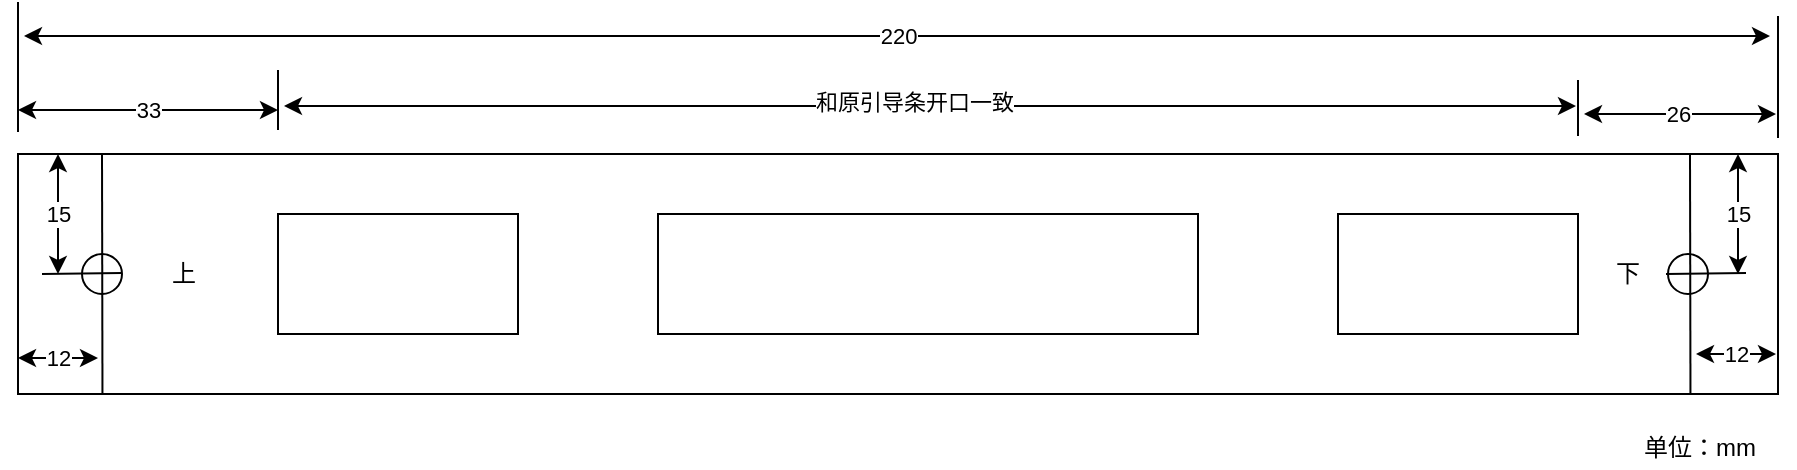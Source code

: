 <mxfile>
    <diagram id="GsUPBxcJ1dt0C52alu3n" name="第 1 页">
        <mxGraphModel dx="1500" dy="800" grid="0" gridSize="10" guides="1" tooltips="1" connect="1" arrows="1" fold="1" page="0" pageScale="1" pageWidth="827" pageHeight="1169" math="0" shadow="0">
            <root>
                <mxCell id="0"/>
                <mxCell id="1" parent="0"/>
                <mxCell id="2" value="" style="rounded=0;whiteSpace=wrap;html=1;" vertex="1" parent="1">
                    <mxGeometry y="360" width="880" height="120" as="geometry"/>
                </mxCell>
                <mxCell id="4" value="" style="ellipse;whiteSpace=wrap;html=1;aspect=fixed;" vertex="1" parent="1">
                    <mxGeometry x="32" y="410" width="20" height="20" as="geometry"/>
                </mxCell>
                <mxCell id="3" value="" style="endArrow=none;html=1;exitX=0.048;exitY=1;exitDx=0;exitDy=0;exitPerimeter=0;" edge="1" parent="1" source="2">
                    <mxGeometry width="50" height="50" relative="1" as="geometry">
                        <mxPoint x="42" y="440" as="sourcePoint"/>
                        <mxPoint x="42" y="360" as="targetPoint"/>
                    </mxGeometry>
                </mxCell>
                <mxCell id="5" value="" style="endArrow=none;html=1;" edge="1" parent="1">
                    <mxGeometry width="50" height="50" relative="1" as="geometry">
                        <mxPoint x="12" y="420" as="sourcePoint"/>
                        <mxPoint x="52" y="419.5" as="targetPoint"/>
                    </mxGeometry>
                </mxCell>
                <mxCell id="7" value="12" style="endArrow=classic;startArrow=classic;html=1;" edge="1" parent="1">
                    <mxGeometry width="50" height="50" relative="1" as="geometry">
                        <mxPoint y="462" as="sourcePoint"/>
                        <mxPoint x="40" y="462" as="targetPoint"/>
                    </mxGeometry>
                </mxCell>
                <mxCell id="9" value="15" style="endArrow=classic;startArrow=classic;html=1;" edge="1" parent="1">
                    <mxGeometry width="50" height="50" relative="1" as="geometry">
                        <mxPoint x="20" y="420" as="sourcePoint"/>
                        <mxPoint x="20" y="360" as="targetPoint"/>
                    </mxGeometry>
                </mxCell>
                <mxCell id="10" value="" style="rounded=0;whiteSpace=wrap;html=1;" vertex="1" parent="1">
                    <mxGeometry x="130" y="390" width="120" height="60" as="geometry"/>
                </mxCell>
                <mxCell id="11" value="33" style="endArrow=classic;startArrow=classic;html=1;" edge="1" parent="1">
                    <mxGeometry width="50" height="50" relative="1" as="geometry">
                        <mxPoint y="338" as="sourcePoint"/>
                        <mxPoint x="130" y="338" as="targetPoint"/>
                    </mxGeometry>
                </mxCell>
                <mxCell id="12" value="" style="rounded=0;whiteSpace=wrap;html=1;" vertex="1" parent="1">
                    <mxGeometry x="320" y="390" width="270" height="60" as="geometry"/>
                </mxCell>
                <mxCell id="13" value="" style="rounded=0;whiteSpace=wrap;html=1;" vertex="1" parent="1">
                    <mxGeometry x="660" y="390" width="120" height="60" as="geometry"/>
                </mxCell>
                <mxCell id="14" value="" style="ellipse;whiteSpace=wrap;html=1;aspect=fixed;" vertex="1" parent="1">
                    <mxGeometry x="825" y="410" width="20" height="20" as="geometry"/>
                </mxCell>
                <mxCell id="15" value="" style="endArrow=none;html=1;exitX=0.048;exitY=1;exitDx=0;exitDy=0;exitPerimeter=0;" edge="1" parent="1">
                    <mxGeometry width="50" height="50" relative="1" as="geometry">
                        <mxPoint x="836.24" y="480" as="sourcePoint"/>
                        <mxPoint x="836" y="360" as="targetPoint"/>
                    </mxGeometry>
                </mxCell>
                <mxCell id="16" value="" style="endArrow=none;html=1;" edge="1" parent="1">
                    <mxGeometry width="50" height="50" relative="1" as="geometry">
                        <mxPoint x="824" y="420" as="sourcePoint"/>
                        <mxPoint x="864" y="419.5" as="targetPoint"/>
                    </mxGeometry>
                </mxCell>
                <mxCell id="17" value="12" style="endArrow=classic;startArrow=classic;html=1;" edge="1" parent="1">
                    <mxGeometry width="50" height="50" relative="1" as="geometry">
                        <mxPoint x="839" y="460" as="sourcePoint"/>
                        <mxPoint x="879" y="460" as="targetPoint"/>
                    </mxGeometry>
                </mxCell>
                <mxCell id="18" value="15" style="endArrow=classic;startArrow=classic;html=1;" edge="1" parent="1">
                    <mxGeometry width="50" height="50" relative="1" as="geometry">
                        <mxPoint x="860" y="420" as="sourcePoint"/>
                        <mxPoint x="860" y="360" as="targetPoint"/>
                    </mxGeometry>
                </mxCell>
                <mxCell id="21" value="26" style="endArrow=classic;startArrow=classic;html=1;" edge="1" parent="1">
                    <mxGeometry x="-0.021" width="50" height="50" relative="1" as="geometry">
                        <mxPoint x="783" y="340" as="sourcePoint"/>
                        <mxPoint x="879" y="340" as="targetPoint"/>
                        <mxPoint as="offset"/>
                    </mxGeometry>
                </mxCell>
                <mxCell id="23" value="" style="endArrow=none;html=1;" edge="1" parent="1">
                    <mxGeometry width="50" height="50" relative="1" as="geometry">
                        <mxPoint x="130" y="348" as="sourcePoint"/>
                        <mxPoint x="130" y="318" as="targetPoint"/>
                    </mxGeometry>
                </mxCell>
                <mxCell id="24" value="" style="endArrow=none;html=1;" edge="1" parent="1">
                    <mxGeometry width="50" height="50" relative="1" as="geometry">
                        <mxPoint x="780" y="351" as="sourcePoint"/>
                        <mxPoint x="780" y="323" as="targetPoint"/>
                    </mxGeometry>
                </mxCell>
                <mxCell id="26" value="" style="endArrow=classic;startArrow=classic;html=1;" edge="1" parent="1">
                    <mxGeometry width="50" height="50" relative="1" as="geometry">
                        <mxPoint x="133" y="336" as="sourcePoint"/>
                        <mxPoint x="779" y="336" as="targetPoint"/>
                    </mxGeometry>
                </mxCell>
                <mxCell id="27" value="和原引导条开口一致" style="edgeLabel;html=1;align=center;verticalAlign=middle;resizable=0;points=[];" vertex="1" connectable="0" parent="26">
                    <mxGeometry x="0.149" y="2" relative="1" as="geometry">
                        <mxPoint x="-56" as="offset"/>
                    </mxGeometry>
                </mxCell>
                <mxCell id="30" value="" style="endArrow=none;html=1;" edge="1" parent="1">
                    <mxGeometry width="50" height="50" relative="1" as="geometry">
                        <mxPoint y="349" as="sourcePoint"/>
                        <mxPoint y="284" as="targetPoint"/>
                    </mxGeometry>
                </mxCell>
                <mxCell id="31" value="" style="endArrow=none;html=1;" edge="1" parent="1">
                    <mxGeometry width="50" height="50" relative="1" as="geometry">
                        <mxPoint x="880" y="352" as="sourcePoint"/>
                        <mxPoint x="880" y="291" as="targetPoint"/>
                    </mxGeometry>
                </mxCell>
                <mxCell id="34" value="上" style="text;html=1;strokeColor=none;fillColor=none;align=center;verticalAlign=middle;whiteSpace=wrap;rounded=0;" vertex="1" parent="1">
                    <mxGeometry x="63" y="410" width="40" height="20" as="geometry"/>
                </mxCell>
                <mxCell id="35" value="下" style="text;html=1;strokeColor=none;fillColor=none;align=center;verticalAlign=middle;whiteSpace=wrap;rounded=0;" vertex="1" parent="1">
                    <mxGeometry x="785" y="410" width="40" height="20" as="geometry"/>
                </mxCell>
                <mxCell id="36" value="220" style="endArrow=classic;startArrow=classic;html=1;" edge="1" parent="1">
                    <mxGeometry width="50" height="50" relative="1" as="geometry">
                        <mxPoint x="3" y="301" as="sourcePoint"/>
                        <mxPoint x="876" y="301" as="targetPoint"/>
                    </mxGeometry>
                </mxCell>
                <mxCell id="37" value="单位：mm" style="text;html=1;strokeColor=none;fillColor=none;align=center;verticalAlign=middle;whiteSpace=wrap;rounded=0;" vertex="1" parent="1">
                    <mxGeometry x="802" y="497" width="78" height="20" as="geometry"/>
                </mxCell>
            </root>
        </mxGraphModel>
    </diagram>
</mxfile>